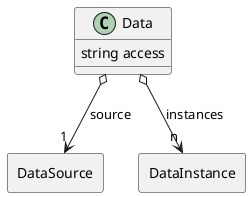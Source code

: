 @startuml

class "Data" as Model {
 string access

 
}

rectangle "DataSource" as DataSource {
}

Model o--> "1" DataSource : source


rectangle "DataInstance" as DataInstance {
}

Model o--> "n" DataInstance : instances




@enduml
